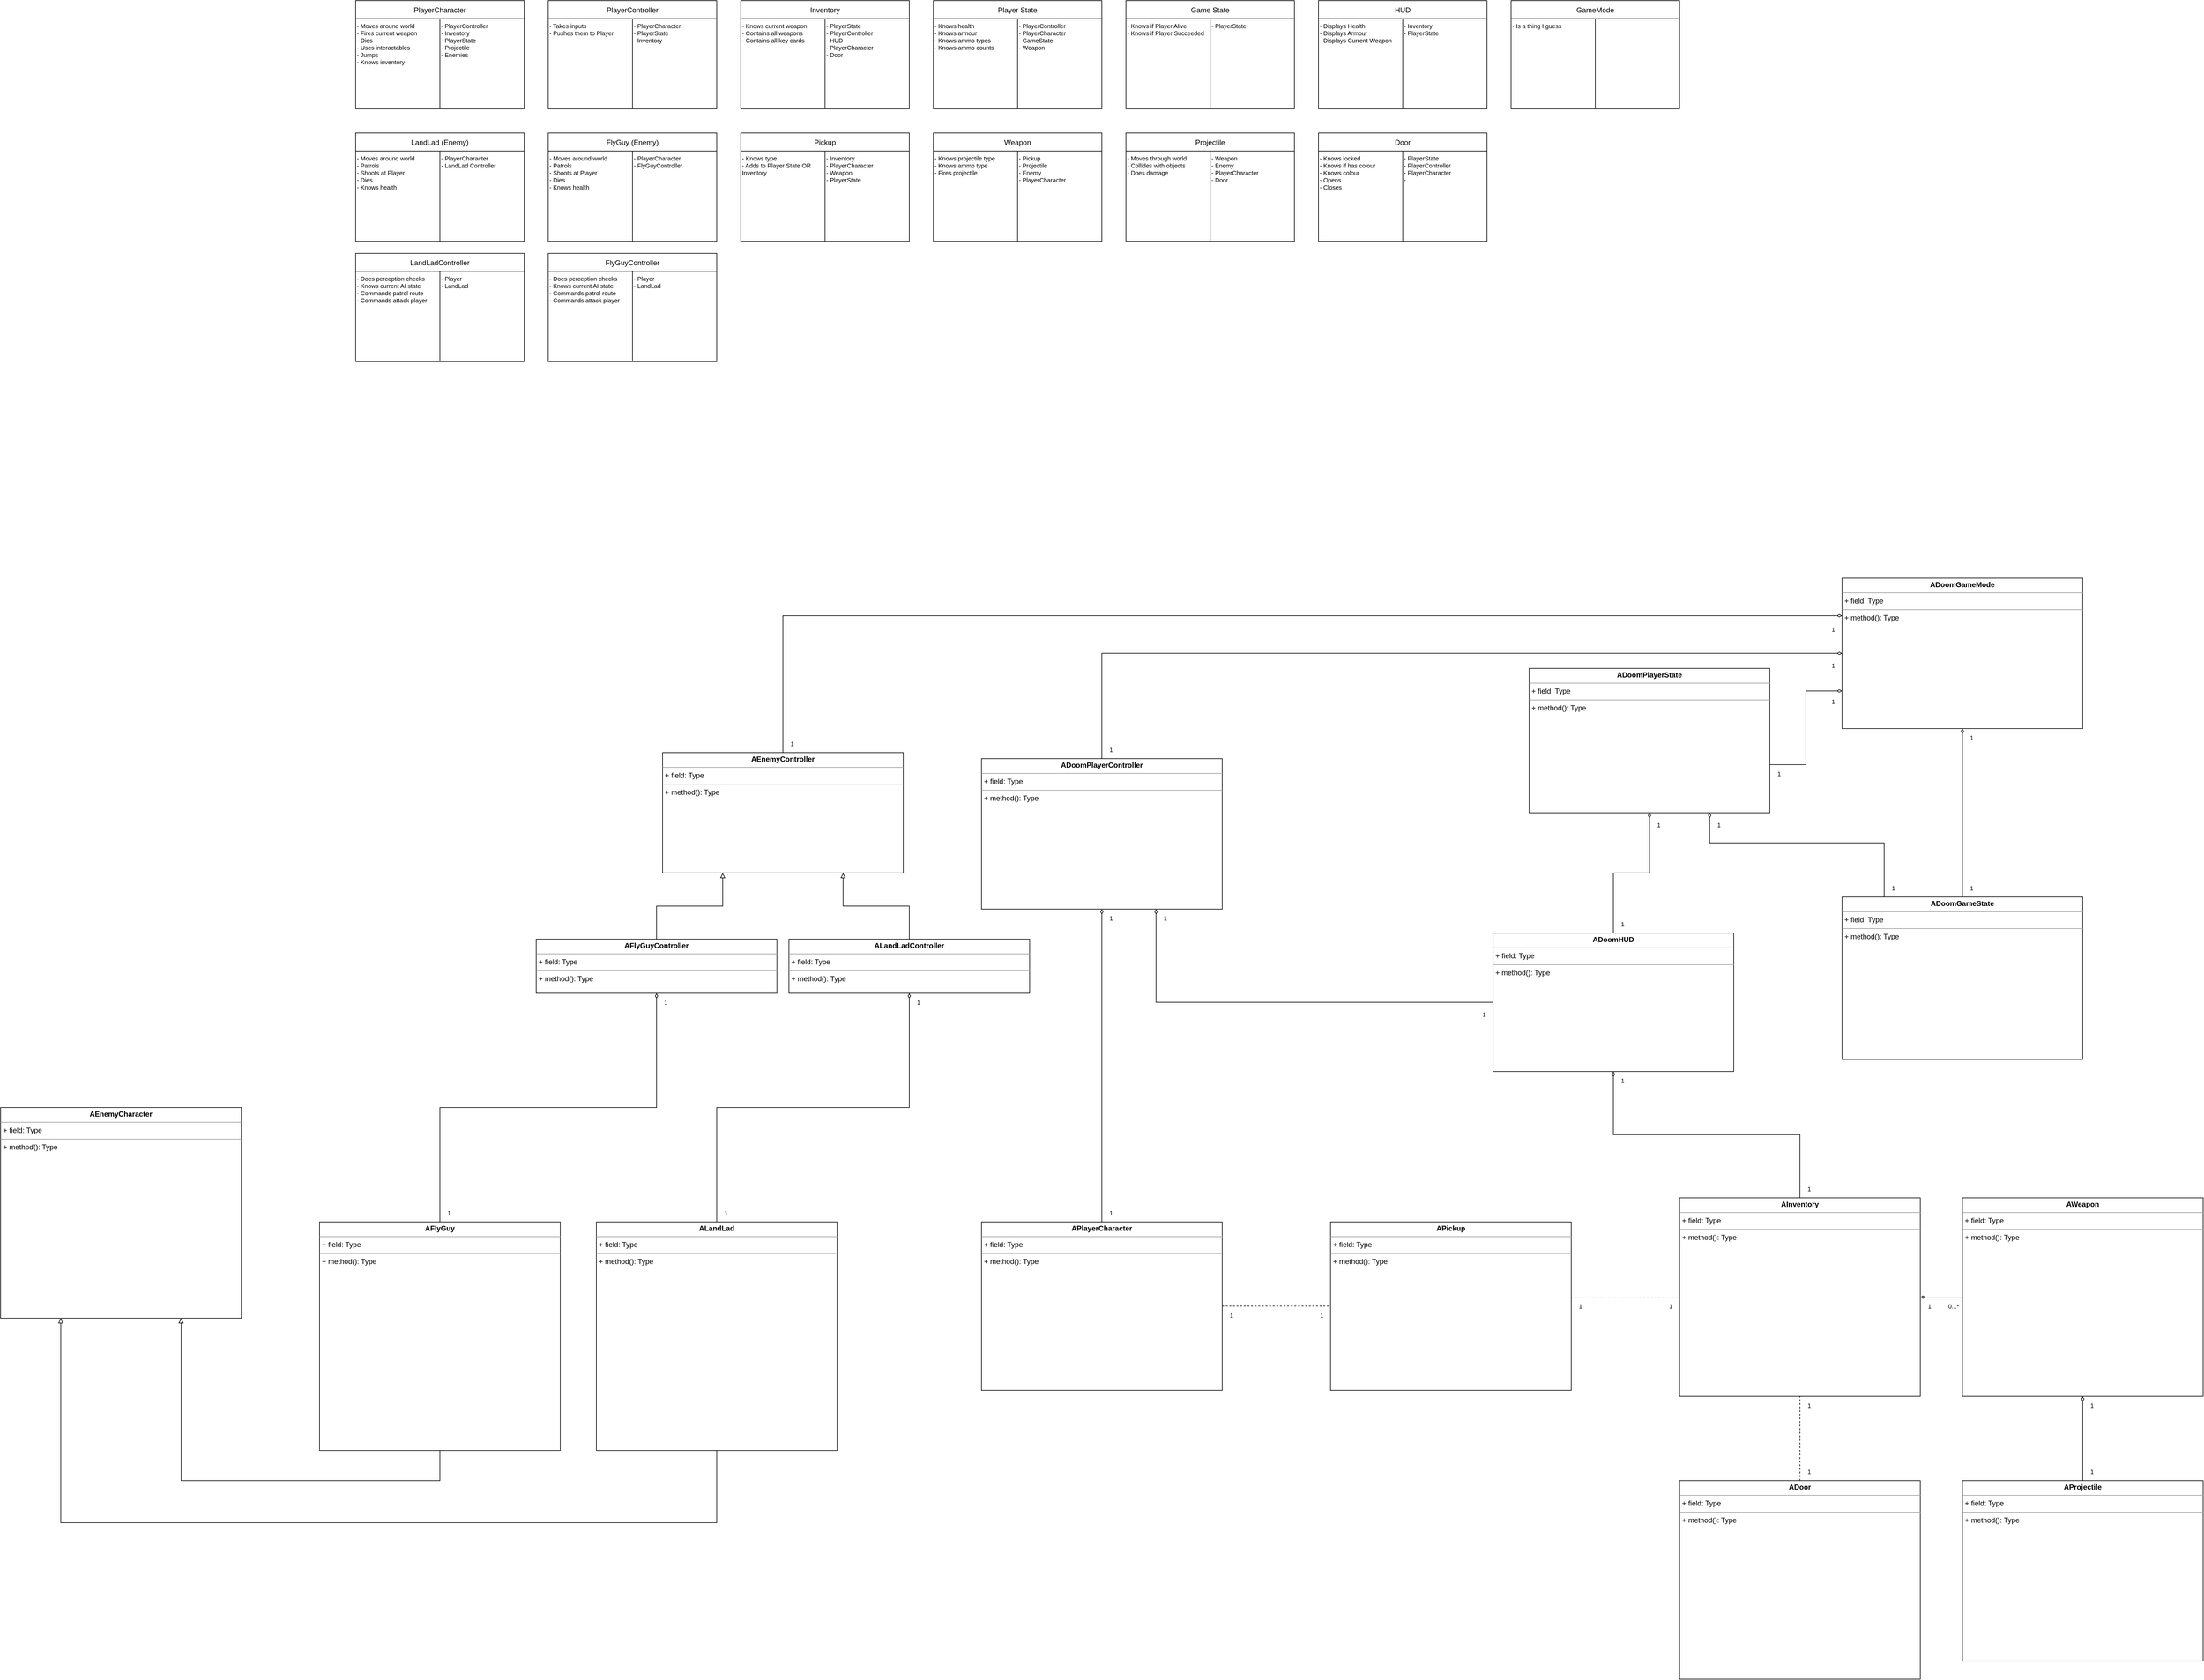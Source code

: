 <mxfile version="20.5.3" type="device"><diagram id="_YccMdDgVibpPT_6IQ4D" name="Page-1"><mxGraphModel dx="2912" dy="2189" grid="1" gridSize="10" guides="1" tooltips="1" connect="1" arrows="1" fold="1" page="1" pageScale="1" pageWidth="850" pageHeight="1100" math="0" shadow="0"><root><mxCell id="0"/><mxCell id="1" parent="0"/><mxCell id="w7ULzrGKjU1Iq_UqyiI_-1" value="PlayerCharacter" style="shape=table;startSize=30;container=1;collapsible=0;childLayout=tableLayout;" vertex="1" parent="1"><mxGeometry x="90" y="-480" width="280" height="180" as="geometry"/></mxCell><mxCell id="w7ULzrGKjU1Iq_UqyiI_-2" value="" style="shape=tableRow;horizontal=0;startSize=0;swimlaneHead=0;swimlaneBody=0;top=0;left=0;bottom=0;right=0;collapsible=0;dropTarget=0;fillColor=none;points=[[0,0.5],[1,0.5]];portConstraint=eastwest;" vertex="1" parent="w7ULzrGKjU1Iq_UqyiI_-1"><mxGeometry y="30" width="280" height="150" as="geometry"/></mxCell><mxCell id="w7ULzrGKjU1Iq_UqyiI_-3" value="- Moves around world&lt;br&gt;- Fires current weapon&lt;br&gt;- Dies&lt;br&gt;- Uses interactables&lt;br&gt;- Jumps&lt;br&gt;- Knows inventory" style="shape=partialRectangle;html=1;whiteSpace=wrap;connectable=0;overflow=hidden;fillColor=none;top=0;left=0;bottom=0;right=0;pointerEvents=1;align=left;verticalAlign=top;fontSize=10;" vertex="1" parent="w7ULzrGKjU1Iq_UqyiI_-2"><mxGeometry width="140" height="150" as="geometry"><mxRectangle width="140" height="150" as="alternateBounds"/></mxGeometry></mxCell><mxCell id="w7ULzrGKjU1Iq_UqyiI_-4" value="- PlayerController&lt;br&gt;- Inventory&lt;br&gt;- PlayerState&lt;br&gt;- Projectile&lt;br&gt;- Enemies" style="shape=partialRectangle;html=1;whiteSpace=wrap;connectable=0;overflow=hidden;fillColor=none;top=0;left=0;bottom=0;right=0;pointerEvents=1;verticalAlign=top;align=left;fontSize=10;" vertex="1" parent="w7ULzrGKjU1Iq_UqyiI_-2"><mxGeometry x="140" width="140" height="150" as="geometry"><mxRectangle width="140" height="150" as="alternateBounds"/></mxGeometry></mxCell><mxCell id="w7ULzrGKjU1Iq_UqyiI_-5" value="Inventory" style="shape=table;startSize=30;container=1;collapsible=0;childLayout=tableLayout;" vertex="1" parent="1"><mxGeometry x="730" y="-480" width="280" height="180" as="geometry"/></mxCell><mxCell id="w7ULzrGKjU1Iq_UqyiI_-6" value="" style="shape=tableRow;horizontal=0;startSize=0;swimlaneHead=0;swimlaneBody=0;top=0;left=0;bottom=0;right=0;collapsible=0;dropTarget=0;fillColor=none;points=[[0,0.5],[1,0.5]];portConstraint=eastwest;" vertex="1" parent="w7ULzrGKjU1Iq_UqyiI_-5"><mxGeometry y="30" width="280" height="150" as="geometry"/></mxCell><mxCell id="w7ULzrGKjU1Iq_UqyiI_-7" value="- Knows current weapon&lt;br&gt;- Contains all weapons&lt;br&gt;- Contains all key cards" style="shape=partialRectangle;html=1;whiteSpace=wrap;connectable=0;overflow=hidden;fillColor=none;top=0;left=0;bottom=0;right=0;pointerEvents=1;align=left;verticalAlign=top;fontSize=10;" vertex="1" parent="w7ULzrGKjU1Iq_UqyiI_-6"><mxGeometry width="140" height="150" as="geometry"><mxRectangle width="140" height="150" as="alternateBounds"/></mxGeometry></mxCell><mxCell id="w7ULzrGKjU1Iq_UqyiI_-8" value="- PlayerState&lt;br&gt;- PlayerController&lt;br&gt;- HUD&lt;br&gt;- PlayerCharacter&lt;br&gt;- Door" style="shape=partialRectangle;html=1;whiteSpace=wrap;connectable=0;overflow=hidden;fillColor=none;top=0;left=0;bottom=0;right=0;pointerEvents=1;verticalAlign=top;align=left;fontSize=10;" vertex="1" parent="w7ULzrGKjU1Iq_UqyiI_-6"><mxGeometry x="140" width="140" height="150" as="geometry"><mxRectangle width="140" height="150" as="alternateBounds"/></mxGeometry></mxCell><mxCell id="w7ULzrGKjU1Iq_UqyiI_-9" value="Player State" style="shape=table;startSize=30;container=1;collapsible=0;childLayout=tableLayout;" vertex="1" parent="1"><mxGeometry x="1050" y="-480" width="280" height="180" as="geometry"/></mxCell><mxCell id="w7ULzrGKjU1Iq_UqyiI_-10" value="" style="shape=tableRow;horizontal=0;startSize=0;swimlaneHead=0;swimlaneBody=0;top=0;left=0;bottom=0;right=0;collapsible=0;dropTarget=0;fillColor=none;points=[[0,0.5],[1,0.5]];portConstraint=eastwest;" vertex="1" parent="w7ULzrGKjU1Iq_UqyiI_-9"><mxGeometry y="30" width="280" height="150" as="geometry"/></mxCell><mxCell id="w7ULzrGKjU1Iq_UqyiI_-11" value="- Knows health&lt;br&gt;- Knows armour&lt;br&gt;- Knows ammo types&lt;br&gt;- Knows ammo counts" style="shape=partialRectangle;html=1;whiteSpace=wrap;connectable=0;overflow=hidden;fillColor=none;top=0;left=0;bottom=0;right=0;pointerEvents=1;align=left;verticalAlign=top;fontSize=10;" vertex="1" parent="w7ULzrGKjU1Iq_UqyiI_-10"><mxGeometry width="140" height="150" as="geometry"><mxRectangle width="140" height="150" as="alternateBounds"/></mxGeometry></mxCell><mxCell id="w7ULzrGKjU1Iq_UqyiI_-12" value="- PlayerController&lt;br&gt;- PlayerCharacter&lt;br&gt;- GameState&lt;br&gt;- Weapon" style="shape=partialRectangle;html=1;whiteSpace=wrap;connectable=0;overflow=hidden;fillColor=none;top=0;left=0;bottom=0;right=0;pointerEvents=1;verticalAlign=top;align=left;fontSize=10;" vertex="1" parent="w7ULzrGKjU1Iq_UqyiI_-10"><mxGeometry x="140" width="140" height="150" as="geometry"><mxRectangle width="140" height="150" as="alternateBounds"/></mxGeometry></mxCell><mxCell id="w7ULzrGKjU1Iq_UqyiI_-13" value="Game State" style="shape=table;startSize=30;container=1;collapsible=0;childLayout=tableLayout;" vertex="1" parent="1"><mxGeometry x="1370" y="-480" width="280" height="180" as="geometry"/></mxCell><mxCell id="w7ULzrGKjU1Iq_UqyiI_-14" value="" style="shape=tableRow;horizontal=0;startSize=0;swimlaneHead=0;swimlaneBody=0;top=0;left=0;bottom=0;right=0;collapsible=0;dropTarget=0;fillColor=none;points=[[0,0.5],[1,0.5]];portConstraint=eastwest;" vertex="1" parent="w7ULzrGKjU1Iq_UqyiI_-13"><mxGeometry y="30" width="280" height="150" as="geometry"/></mxCell><mxCell id="w7ULzrGKjU1Iq_UqyiI_-15" value="- Knows if Player Alive&lt;br&gt;- Knows if Player Succeeded" style="shape=partialRectangle;html=1;whiteSpace=wrap;connectable=0;overflow=hidden;fillColor=none;top=0;left=0;bottom=0;right=0;pointerEvents=1;align=left;verticalAlign=top;fontSize=10;" vertex="1" parent="w7ULzrGKjU1Iq_UqyiI_-14"><mxGeometry width="140" height="150" as="geometry"><mxRectangle width="140" height="150" as="alternateBounds"/></mxGeometry></mxCell><mxCell id="w7ULzrGKjU1Iq_UqyiI_-16" value="- PlayerState" style="shape=partialRectangle;html=1;whiteSpace=wrap;connectable=0;overflow=hidden;fillColor=none;top=0;left=0;bottom=0;right=0;pointerEvents=1;verticalAlign=top;align=left;fontSize=10;" vertex="1" parent="w7ULzrGKjU1Iq_UqyiI_-14"><mxGeometry x="140" width="140" height="150" as="geometry"><mxRectangle width="140" height="150" as="alternateBounds"/></mxGeometry></mxCell><mxCell id="w7ULzrGKjU1Iq_UqyiI_-17" value="LandLad (Enemy)" style="shape=table;startSize=30;container=1;collapsible=0;childLayout=tableLayout;" vertex="1" parent="1"><mxGeometry x="90" y="-260" width="280" height="180" as="geometry"/></mxCell><mxCell id="w7ULzrGKjU1Iq_UqyiI_-18" value="" style="shape=tableRow;horizontal=0;startSize=0;swimlaneHead=0;swimlaneBody=0;top=0;left=0;bottom=0;right=0;collapsible=0;dropTarget=0;fillColor=none;points=[[0,0.5],[1,0.5]];portConstraint=eastwest;" vertex="1" parent="w7ULzrGKjU1Iq_UqyiI_-17"><mxGeometry y="30" width="280" height="150" as="geometry"/></mxCell><mxCell id="w7ULzrGKjU1Iq_UqyiI_-19" value="- Moves around world&lt;br&gt;- Patrols&lt;br&gt;- Shoots at Player&lt;br&gt;- Dies&lt;br&gt;- Knows health" style="shape=partialRectangle;html=1;whiteSpace=wrap;connectable=0;overflow=hidden;fillColor=none;top=0;left=0;bottom=0;right=0;pointerEvents=1;align=left;verticalAlign=top;fontSize=10;" vertex="1" parent="w7ULzrGKjU1Iq_UqyiI_-18"><mxGeometry width="140" height="150" as="geometry"><mxRectangle width="140" height="150" as="alternateBounds"/></mxGeometry></mxCell><mxCell id="w7ULzrGKjU1Iq_UqyiI_-20" value="- PlayerCharacter&lt;br&gt;- LandLad Controller" style="shape=partialRectangle;html=1;whiteSpace=wrap;connectable=0;overflow=hidden;fillColor=none;top=0;left=0;bottom=0;right=0;pointerEvents=1;verticalAlign=top;align=left;fontSize=10;" vertex="1" parent="w7ULzrGKjU1Iq_UqyiI_-18"><mxGeometry x="140" width="140" height="150" as="geometry"><mxRectangle width="140" height="150" as="alternateBounds"/></mxGeometry></mxCell><mxCell id="w7ULzrGKjU1Iq_UqyiI_-21" value="FlyGuy (Enemy)" style="shape=table;startSize=30;container=1;collapsible=0;childLayout=tableLayout;" vertex="1" parent="1"><mxGeometry x="410" y="-260" width="280" height="180" as="geometry"/></mxCell><mxCell id="w7ULzrGKjU1Iq_UqyiI_-22" value="" style="shape=tableRow;horizontal=0;startSize=0;swimlaneHead=0;swimlaneBody=0;top=0;left=0;bottom=0;right=0;collapsible=0;dropTarget=0;fillColor=none;points=[[0,0.5],[1,0.5]];portConstraint=eastwest;" vertex="1" parent="w7ULzrGKjU1Iq_UqyiI_-21"><mxGeometry y="30" width="280" height="150" as="geometry"/></mxCell><mxCell id="w7ULzrGKjU1Iq_UqyiI_-23" value="- Moves around world&lt;br&gt;- Patrols&lt;br&gt;- Shoots at Player&lt;br&gt;- Dies&lt;br&gt;- Knows health" style="shape=partialRectangle;html=1;whiteSpace=wrap;connectable=0;overflow=hidden;fillColor=none;top=0;left=0;bottom=0;right=0;pointerEvents=1;align=left;verticalAlign=top;fontSize=10;" vertex="1" parent="w7ULzrGKjU1Iq_UqyiI_-22"><mxGeometry width="140" height="150" as="geometry"><mxRectangle width="140" height="150" as="alternateBounds"/></mxGeometry></mxCell><mxCell id="w7ULzrGKjU1Iq_UqyiI_-24" value="- PlayerCharacter&lt;br&gt;- FlyGuyController" style="shape=partialRectangle;html=1;whiteSpace=wrap;connectable=0;overflow=hidden;fillColor=none;top=0;left=0;bottom=0;right=0;pointerEvents=1;verticalAlign=top;align=left;fontSize=10;" vertex="1" parent="w7ULzrGKjU1Iq_UqyiI_-22"><mxGeometry x="140" width="140" height="150" as="geometry"><mxRectangle width="140" height="150" as="alternateBounds"/></mxGeometry></mxCell><mxCell id="w7ULzrGKjU1Iq_UqyiI_-25" value="Pickup" style="shape=table;startSize=30;container=1;collapsible=0;childLayout=tableLayout;" vertex="1" parent="1"><mxGeometry x="730" y="-260" width="280" height="180" as="geometry"/></mxCell><mxCell id="w7ULzrGKjU1Iq_UqyiI_-26" value="" style="shape=tableRow;horizontal=0;startSize=0;swimlaneHead=0;swimlaneBody=0;top=0;left=0;bottom=0;right=0;collapsible=0;dropTarget=0;fillColor=none;points=[[0,0.5],[1,0.5]];portConstraint=eastwest;" vertex="1" parent="w7ULzrGKjU1Iq_UqyiI_-25"><mxGeometry y="30" width="280" height="150" as="geometry"/></mxCell><mxCell id="w7ULzrGKjU1Iq_UqyiI_-27" value="- Knows type&lt;br&gt;- Adds to Player State OR Inventory" style="shape=partialRectangle;html=1;whiteSpace=wrap;connectable=0;overflow=hidden;fillColor=none;top=0;left=0;bottom=0;right=0;pointerEvents=1;align=left;verticalAlign=top;fontSize=10;" vertex="1" parent="w7ULzrGKjU1Iq_UqyiI_-26"><mxGeometry width="140" height="150" as="geometry"><mxRectangle width="140" height="150" as="alternateBounds"/></mxGeometry></mxCell><mxCell id="w7ULzrGKjU1Iq_UqyiI_-28" value="- Inventory&lt;br&gt;- PlayerCharacter&lt;br&gt;- Weapon&lt;br&gt;- PlayerState" style="shape=partialRectangle;html=1;whiteSpace=wrap;connectable=0;overflow=hidden;fillColor=none;top=0;left=0;bottom=0;right=0;pointerEvents=1;verticalAlign=top;align=left;fontSize=10;" vertex="1" parent="w7ULzrGKjU1Iq_UqyiI_-26"><mxGeometry x="140" width="140" height="150" as="geometry"><mxRectangle width="140" height="150" as="alternateBounds"/></mxGeometry></mxCell><mxCell id="w7ULzrGKjU1Iq_UqyiI_-29" value="HUD" style="shape=table;startSize=30;container=1;collapsible=0;childLayout=tableLayout;" vertex="1" parent="1"><mxGeometry x="1690" y="-480" width="280" height="180" as="geometry"/></mxCell><mxCell id="w7ULzrGKjU1Iq_UqyiI_-30" value="" style="shape=tableRow;horizontal=0;startSize=0;swimlaneHead=0;swimlaneBody=0;top=0;left=0;bottom=0;right=0;collapsible=0;dropTarget=0;fillColor=none;points=[[0,0.5],[1,0.5]];portConstraint=eastwest;" vertex="1" parent="w7ULzrGKjU1Iq_UqyiI_-29"><mxGeometry y="30" width="280" height="150" as="geometry"/></mxCell><mxCell id="w7ULzrGKjU1Iq_UqyiI_-31" value="- Displays Health&lt;br&gt;- Displays Armour&lt;br&gt;- Displays Current Weapon&lt;br&gt;" style="shape=partialRectangle;html=1;whiteSpace=wrap;connectable=0;overflow=hidden;fillColor=none;top=0;left=0;bottom=0;right=0;pointerEvents=1;align=left;verticalAlign=top;fontSize=10;" vertex="1" parent="w7ULzrGKjU1Iq_UqyiI_-30"><mxGeometry width="140" height="150" as="geometry"><mxRectangle width="140" height="150" as="alternateBounds"/></mxGeometry></mxCell><mxCell id="w7ULzrGKjU1Iq_UqyiI_-32" value="- Inventory&lt;br&gt;- PlayerState" style="shape=partialRectangle;html=1;whiteSpace=wrap;connectable=0;overflow=hidden;fillColor=none;top=0;left=0;bottom=0;right=0;pointerEvents=1;verticalAlign=top;align=left;fontSize=10;" vertex="1" parent="w7ULzrGKjU1Iq_UqyiI_-30"><mxGeometry x="140" width="140" height="150" as="geometry"><mxRectangle width="140" height="150" as="alternateBounds"/></mxGeometry></mxCell><mxCell id="w7ULzrGKjU1Iq_UqyiI_-33" value="Door" style="shape=table;startSize=30;container=1;collapsible=0;childLayout=tableLayout;" vertex="1" parent="1"><mxGeometry x="1690" y="-260" width="280" height="180" as="geometry"/></mxCell><mxCell id="w7ULzrGKjU1Iq_UqyiI_-34" value="" style="shape=tableRow;horizontal=0;startSize=0;swimlaneHead=0;swimlaneBody=0;top=0;left=0;bottom=0;right=0;collapsible=0;dropTarget=0;fillColor=none;points=[[0,0.5],[1,0.5]];portConstraint=eastwest;" vertex="1" parent="w7ULzrGKjU1Iq_UqyiI_-33"><mxGeometry y="30" width="280" height="150" as="geometry"/></mxCell><mxCell id="w7ULzrGKjU1Iq_UqyiI_-35" value="- Knows locked&lt;br&gt;- Knows if has colour&lt;br&gt;- Knows colour&lt;br&gt;- Opens&lt;br&gt;- Closes" style="shape=partialRectangle;html=1;whiteSpace=wrap;connectable=0;overflow=hidden;fillColor=none;top=0;left=0;bottom=0;right=0;pointerEvents=1;align=left;verticalAlign=top;fontSize=10;" vertex="1" parent="w7ULzrGKjU1Iq_UqyiI_-34"><mxGeometry width="140" height="150" as="geometry"><mxRectangle width="140" height="150" as="alternateBounds"/></mxGeometry></mxCell><mxCell id="w7ULzrGKjU1Iq_UqyiI_-36" value="- PlayerState&lt;br&gt;- PlayerController&lt;br&gt;- PlayerCharacter&lt;br&gt;-" style="shape=partialRectangle;html=1;whiteSpace=wrap;connectable=0;overflow=hidden;fillColor=none;top=0;left=0;bottom=0;right=0;pointerEvents=1;verticalAlign=top;align=left;fontSize=10;" vertex="1" parent="w7ULzrGKjU1Iq_UqyiI_-34"><mxGeometry x="140" width="140" height="150" as="geometry"><mxRectangle width="140" height="150" as="alternateBounds"/></mxGeometry></mxCell><mxCell id="w7ULzrGKjU1Iq_UqyiI_-37" value="LandLadController" style="shape=table;startSize=30;container=1;collapsible=0;childLayout=tableLayout;" vertex="1" parent="1"><mxGeometry x="90" y="-60" width="280" height="180" as="geometry"/></mxCell><mxCell id="w7ULzrGKjU1Iq_UqyiI_-38" value="" style="shape=tableRow;horizontal=0;startSize=0;swimlaneHead=0;swimlaneBody=0;top=0;left=0;bottom=0;right=0;collapsible=0;dropTarget=0;fillColor=none;points=[[0,0.5],[1,0.5]];portConstraint=eastwest;" vertex="1" parent="w7ULzrGKjU1Iq_UqyiI_-37"><mxGeometry y="30" width="280" height="150" as="geometry"/></mxCell><mxCell id="w7ULzrGKjU1Iq_UqyiI_-39" value="- Does perception checks&lt;br&gt;- Knows current AI state&lt;br&gt;- Commands patrol route&lt;br&gt;- Commands attack player" style="shape=partialRectangle;html=1;whiteSpace=wrap;connectable=0;overflow=hidden;fillColor=none;top=0;left=0;bottom=0;right=0;pointerEvents=1;align=left;verticalAlign=top;fontSize=10;" vertex="1" parent="w7ULzrGKjU1Iq_UqyiI_-38"><mxGeometry width="140" height="150" as="geometry"><mxRectangle width="140" height="150" as="alternateBounds"/></mxGeometry></mxCell><mxCell id="w7ULzrGKjU1Iq_UqyiI_-40" value="- Player&lt;br&gt;- LandLad" style="shape=partialRectangle;html=1;whiteSpace=wrap;connectable=0;overflow=hidden;fillColor=none;top=0;left=0;bottom=0;right=0;pointerEvents=1;verticalAlign=top;align=left;fontSize=10;" vertex="1" parent="w7ULzrGKjU1Iq_UqyiI_-38"><mxGeometry x="140" width="140" height="150" as="geometry"><mxRectangle width="140" height="150" as="alternateBounds"/></mxGeometry></mxCell><mxCell id="w7ULzrGKjU1Iq_UqyiI_-41" value="PlayerController" style="shape=table;startSize=30;container=1;collapsible=0;childLayout=tableLayout;" vertex="1" parent="1"><mxGeometry x="410" y="-480" width="280" height="180" as="geometry"/></mxCell><mxCell id="w7ULzrGKjU1Iq_UqyiI_-42" value="" style="shape=tableRow;horizontal=0;startSize=0;swimlaneHead=0;swimlaneBody=0;top=0;left=0;bottom=0;right=0;collapsible=0;dropTarget=0;fillColor=none;points=[[0,0.5],[1,0.5]];portConstraint=eastwest;" vertex="1" parent="w7ULzrGKjU1Iq_UqyiI_-41"><mxGeometry y="30" width="280" height="150" as="geometry"/></mxCell><mxCell id="w7ULzrGKjU1Iq_UqyiI_-43" value="- Takes inputs&lt;br&gt;- Pushes them to Player" style="shape=partialRectangle;html=1;whiteSpace=wrap;connectable=0;overflow=hidden;fillColor=none;top=0;left=0;bottom=0;right=0;pointerEvents=1;align=left;verticalAlign=top;fontSize=10;" vertex="1" parent="w7ULzrGKjU1Iq_UqyiI_-42"><mxGeometry width="140" height="150" as="geometry"><mxRectangle width="140" height="150" as="alternateBounds"/></mxGeometry></mxCell><mxCell id="w7ULzrGKjU1Iq_UqyiI_-44" value="- PlayerCharacter&lt;br&gt;- PlayerState&lt;br&gt;- Inventory" style="shape=partialRectangle;html=1;whiteSpace=wrap;connectable=0;overflow=hidden;fillColor=none;top=0;left=0;bottom=0;right=0;pointerEvents=1;verticalAlign=top;align=left;fontSize=10;" vertex="1" parent="w7ULzrGKjU1Iq_UqyiI_-42"><mxGeometry x="140" width="140" height="150" as="geometry"><mxRectangle width="140" height="150" as="alternateBounds"/></mxGeometry></mxCell><mxCell id="w7ULzrGKjU1Iq_UqyiI_-45" value="FlyGuyController" style="shape=table;startSize=30;container=1;collapsible=0;childLayout=tableLayout;" vertex="1" parent="1"><mxGeometry x="410" y="-60" width="280" height="180" as="geometry"/></mxCell><mxCell id="w7ULzrGKjU1Iq_UqyiI_-46" value="" style="shape=tableRow;horizontal=0;startSize=0;swimlaneHead=0;swimlaneBody=0;top=0;left=0;bottom=0;right=0;collapsible=0;dropTarget=0;fillColor=none;points=[[0,0.5],[1,0.5]];portConstraint=eastwest;" vertex="1" parent="w7ULzrGKjU1Iq_UqyiI_-45"><mxGeometry y="30" width="280" height="150" as="geometry"/></mxCell><mxCell id="w7ULzrGKjU1Iq_UqyiI_-47" value="- Does perception checks&lt;br&gt;- Knows current AI state&lt;br&gt;- Commands patrol route&lt;br&gt;- Commands attack player" style="shape=partialRectangle;html=1;whiteSpace=wrap;connectable=0;overflow=hidden;fillColor=none;top=0;left=0;bottom=0;right=0;pointerEvents=1;align=left;verticalAlign=top;fontSize=10;" vertex="1" parent="w7ULzrGKjU1Iq_UqyiI_-46"><mxGeometry width="140" height="150" as="geometry"><mxRectangle width="140" height="150" as="alternateBounds"/></mxGeometry></mxCell><mxCell id="w7ULzrGKjU1Iq_UqyiI_-48" value="- Player&lt;br&gt;- LandLad" style="shape=partialRectangle;html=1;whiteSpace=wrap;connectable=0;overflow=hidden;fillColor=none;top=0;left=0;bottom=0;right=0;pointerEvents=1;verticalAlign=top;align=left;fontSize=10;" vertex="1" parent="w7ULzrGKjU1Iq_UqyiI_-46"><mxGeometry x="140" width="140" height="150" as="geometry"><mxRectangle width="140" height="150" as="alternateBounds"/></mxGeometry></mxCell><mxCell id="w7ULzrGKjU1Iq_UqyiI_-49" value="Weapon" style="shape=table;startSize=30;container=1;collapsible=0;childLayout=tableLayout;" vertex="1" parent="1"><mxGeometry x="1050" y="-260" width="280" height="180" as="geometry"/></mxCell><mxCell id="w7ULzrGKjU1Iq_UqyiI_-50" value="" style="shape=tableRow;horizontal=0;startSize=0;swimlaneHead=0;swimlaneBody=0;top=0;left=0;bottom=0;right=0;collapsible=0;dropTarget=0;fillColor=none;points=[[0,0.5],[1,0.5]];portConstraint=eastwest;" vertex="1" parent="w7ULzrGKjU1Iq_UqyiI_-49"><mxGeometry y="30" width="280" height="150" as="geometry"/></mxCell><mxCell id="w7ULzrGKjU1Iq_UqyiI_-51" value="- Knows projectile type&lt;br&gt;- Knows ammo type&lt;br&gt;- Fires projectile" style="shape=partialRectangle;html=1;whiteSpace=wrap;connectable=0;overflow=hidden;fillColor=none;top=0;left=0;bottom=0;right=0;pointerEvents=1;align=left;verticalAlign=top;fontSize=10;" vertex="1" parent="w7ULzrGKjU1Iq_UqyiI_-50"><mxGeometry width="140" height="150" as="geometry"><mxRectangle width="140" height="150" as="alternateBounds"/></mxGeometry></mxCell><mxCell id="w7ULzrGKjU1Iq_UqyiI_-52" value="- Pickup&lt;br&gt;- Projectile&lt;br&gt;- Enemy&lt;br&gt;- PlayerCharacter" style="shape=partialRectangle;html=1;whiteSpace=wrap;connectable=0;overflow=hidden;fillColor=none;top=0;left=0;bottom=0;right=0;pointerEvents=1;verticalAlign=top;align=left;fontSize=10;" vertex="1" parent="w7ULzrGKjU1Iq_UqyiI_-50"><mxGeometry x="140" width="140" height="150" as="geometry"><mxRectangle width="140" height="150" as="alternateBounds"/></mxGeometry></mxCell><mxCell id="w7ULzrGKjU1Iq_UqyiI_-53" value="Projectile" style="shape=table;startSize=30;container=1;collapsible=0;childLayout=tableLayout;" vertex="1" parent="1"><mxGeometry x="1370" y="-260" width="280" height="180" as="geometry"/></mxCell><mxCell id="w7ULzrGKjU1Iq_UqyiI_-54" value="" style="shape=tableRow;horizontal=0;startSize=0;swimlaneHead=0;swimlaneBody=0;top=0;left=0;bottom=0;right=0;collapsible=0;dropTarget=0;fillColor=none;points=[[0,0.5],[1,0.5]];portConstraint=eastwest;" vertex="1" parent="w7ULzrGKjU1Iq_UqyiI_-53"><mxGeometry y="30" width="280" height="150" as="geometry"/></mxCell><mxCell id="w7ULzrGKjU1Iq_UqyiI_-55" value="- Moves through world&lt;br&gt;- Collides with objects&lt;br&gt;- Does damage" style="shape=partialRectangle;html=1;whiteSpace=wrap;connectable=0;overflow=hidden;fillColor=none;top=0;left=0;bottom=0;right=0;pointerEvents=1;align=left;verticalAlign=top;fontSize=10;" vertex="1" parent="w7ULzrGKjU1Iq_UqyiI_-54"><mxGeometry width="140" height="150" as="geometry"><mxRectangle width="140" height="150" as="alternateBounds"/></mxGeometry></mxCell><mxCell id="w7ULzrGKjU1Iq_UqyiI_-56" value="- Weapon&lt;br&gt;- Enemy&lt;br&gt;- PlayerCharacter&lt;br&gt;- Door" style="shape=partialRectangle;html=1;whiteSpace=wrap;connectable=0;overflow=hidden;fillColor=none;top=0;left=0;bottom=0;right=0;pointerEvents=1;verticalAlign=top;align=left;fontSize=10;" vertex="1" parent="w7ULzrGKjU1Iq_UqyiI_-54"><mxGeometry x="140" width="140" height="150" as="geometry"><mxRectangle width="140" height="150" as="alternateBounds"/></mxGeometry></mxCell><mxCell id="w7ULzrGKjU1Iq_UqyiI_-57" value="GameMode" style="shape=table;startSize=30;container=1;collapsible=0;childLayout=tableLayout;" vertex="1" parent="1"><mxGeometry x="2010" y="-480" width="280" height="180" as="geometry"/></mxCell><mxCell id="w7ULzrGKjU1Iq_UqyiI_-58" value="" style="shape=tableRow;horizontal=0;startSize=0;swimlaneHead=0;swimlaneBody=0;top=0;left=0;bottom=0;right=0;collapsible=0;dropTarget=0;fillColor=none;points=[[0,0.5],[1,0.5]];portConstraint=eastwest;" vertex="1" parent="w7ULzrGKjU1Iq_UqyiI_-57"><mxGeometry y="30" width="280" height="150" as="geometry"/></mxCell><mxCell id="w7ULzrGKjU1Iq_UqyiI_-59" value="- Is a thing I guess" style="shape=partialRectangle;html=1;whiteSpace=wrap;connectable=0;overflow=hidden;fillColor=none;top=0;left=0;bottom=0;right=0;pointerEvents=1;align=left;verticalAlign=top;fontSize=10;" vertex="1" parent="w7ULzrGKjU1Iq_UqyiI_-58"><mxGeometry width="140" height="150" as="geometry"><mxRectangle width="140" height="150" as="alternateBounds"/></mxGeometry></mxCell><mxCell id="w7ULzrGKjU1Iq_UqyiI_-60" value="" style="shape=partialRectangle;html=1;whiteSpace=wrap;connectable=0;overflow=hidden;fillColor=none;top=0;left=0;bottom=0;right=0;pointerEvents=1;verticalAlign=top;align=left;fontSize=10;" vertex="1" parent="w7ULzrGKjU1Iq_UqyiI_-58"><mxGeometry x="140" width="140" height="150" as="geometry"><mxRectangle width="140" height="150" as="alternateBounds"/></mxGeometry></mxCell><mxCell id="w7ULzrGKjU1Iq_UqyiI_-64" value="&lt;p style=&quot;margin:0px;margin-top:4px;text-align:center;&quot;&gt;&lt;b&gt;ADoomGameMode&lt;/b&gt;&lt;/p&gt;&lt;hr size=&quot;1&quot;&gt;&lt;p style=&quot;margin:0px;margin-left:4px;&quot;&gt;+ field: Type&lt;/p&gt;&lt;hr size=&quot;1&quot;&gt;&lt;p style=&quot;margin:0px;margin-left:4px;&quot;&gt;+ method(): Type&lt;/p&gt;" style="verticalAlign=top;align=left;overflow=fill;fontSize=12;fontFamily=Helvetica;html=1;" vertex="1" parent="1"><mxGeometry x="2560" y="480" width="400" height="250" as="geometry"/></mxCell><mxCell id="w7ULzrGKjU1Iq_UqyiI_-98" style="edgeStyle=orthogonalEdgeStyle;rounded=0;orthogonalLoop=1;jettySize=auto;html=1;entryX=0.5;entryY=1;entryDx=0;entryDy=0;fontSize=10;endArrow=diamondThin;endFill=0;" edge="1" parent="1" source="w7ULzrGKjU1Iq_UqyiI_-65" target="w7ULzrGKjU1Iq_UqyiI_-66"><mxGeometry relative="1" as="geometry"/></mxCell><mxCell id="w7ULzrGKjU1Iq_UqyiI_-113" style="edgeStyle=orthogonalEdgeStyle;rounded=0;orthogonalLoop=1;jettySize=auto;html=1;entryX=0;entryY=0.5;entryDx=0;entryDy=0;fontSize=10;endArrow=none;endFill=0;dashed=1;" edge="1" parent="1" source="w7ULzrGKjU1Iq_UqyiI_-65" target="w7ULzrGKjU1Iq_UqyiI_-74"><mxGeometry relative="1" as="geometry"/></mxCell><mxCell id="w7ULzrGKjU1Iq_UqyiI_-65" value="&lt;p style=&quot;margin:0px;margin-top:4px;text-align:center;&quot;&gt;&lt;b&gt;APlayerCharacter&lt;/b&gt;&lt;/p&gt;&lt;hr size=&quot;1&quot;&gt;&lt;p style=&quot;margin:0px;margin-left:4px;&quot;&gt;+ field: Type&lt;/p&gt;&lt;hr size=&quot;1&quot;&gt;&lt;p style=&quot;margin:0px;margin-left:4px;&quot;&gt;+ method(): Type&lt;/p&gt;" style="verticalAlign=top;align=left;overflow=fill;fontSize=12;fontFamily=Helvetica;html=1;" vertex="1" parent="1"><mxGeometry x="1130" y="1550" width="400" height="280" as="geometry"/></mxCell><mxCell id="w7ULzrGKjU1Iq_UqyiI_-105" style="edgeStyle=orthogonalEdgeStyle;rounded=0;orthogonalLoop=1;jettySize=auto;html=1;entryX=0;entryY=0.5;entryDx=0;entryDy=0;fontSize=10;endArrow=diamondThin;endFill=0;" edge="1" parent="1" source="w7ULzrGKjU1Iq_UqyiI_-66" target="w7ULzrGKjU1Iq_UqyiI_-64"><mxGeometry relative="1" as="geometry"><Array as="points"><mxPoint x="1330" y="605"/></Array></mxGeometry></mxCell><mxCell id="w7ULzrGKjU1Iq_UqyiI_-66" value="&lt;p style=&quot;margin:0px;margin-top:4px;text-align:center;&quot;&gt;&lt;b&gt;ADoomPlayerController&lt;/b&gt;&lt;/p&gt;&lt;hr size=&quot;1&quot;&gt;&lt;p style=&quot;margin:0px;margin-left:4px;&quot;&gt;+ field: Type&lt;/p&gt;&lt;hr size=&quot;1&quot;&gt;&lt;p style=&quot;margin:0px;margin-left:4px;&quot;&gt;+ method(): Type&lt;/p&gt;" style="verticalAlign=top;align=left;overflow=fill;fontSize=12;fontFamily=Helvetica;html=1;" vertex="1" parent="1"><mxGeometry x="1130" y="780" width="400" height="250" as="geometry"/></mxCell><mxCell id="w7ULzrGKjU1Iq_UqyiI_-87" style="edgeStyle=orthogonalEdgeStyle;rounded=0;orthogonalLoop=1;jettySize=auto;html=1;entryX=0;entryY=0.75;entryDx=0;entryDy=0;fontSize=10;endArrow=diamondThin;endFill=0;" edge="1" parent="1" source="w7ULzrGKjU1Iq_UqyiI_-67" target="w7ULzrGKjU1Iq_UqyiI_-64"><mxGeometry relative="1" as="geometry"><Array as="points"><mxPoint x="2500" y="790"/><mxPoint x="2500" y="668"/></Array></mxGeometry></mxCell><mxCell id="w7ULzrGKjU1Iq_UqyiI_-67" value="&lt;p style=&quot;margin:0px;margin-top:4px;text-align:center;&quot;&gt;&lt;b&gt;ADoomPlayerState&lt;/b&gt;&lt;/p&gt;&lt;hr size=&quot;1&quot;&gt;&lt;p style=&quot;margin:0px;margin-left:4px;&quot;&gt;+ field: Type&lt;/p&gt;&lt;hr size=&quot;1&quot;&gt;&lt;p style=&quot;margin:0px;margin-left:4px;&quot;&gt;+ method(): Type&lt;/p&gt;" style="verticalAlign=top;align=left;overflow=fill;fontSize=12;fontFamily=Helvetica;html=1;" vertex="1" parent="1"><mxGeometry x="2040" y="630" width="400" height="240" as="geometry"/></mxCell><mxCell id="w7ULzrGKjU1Iq_UqyiI_-84" style="edgeStyle=orthogonalEdgeStyle;rounded=0;orthogonalLoop=1;jettySize=auto;html=1;fontSize=10;endArrow=diamondThin;endFill=0;" edge="1" parent="1" source="w7ULzrGKjU1Iq_UqyiI_-68" target="w7ULzrGKjU1Iq_UqyiI_-64"><mxGeometry relative="1" as="geometry"/></mxCell><mxCell id="w7ULzrGKjU1Iq_UqyiI_-151" style="edgeStyle=orthogonalEdgeStyle;rounded=0;orthogonalLoop=1;jettySize=auto;html=1;entryX=0.75;entryY=1;entryDx=0;entryDy=0;fontSize=10;endArrow=diamondThin;endFill=0;" edge="1" parent="1" source="w7ULzrGKjU1Iq_UqyiI_-68" target="w7ULzrGKjU1Iq_UqyiI_-67"><mxGeometry relative="1" as="geometry"><Array as="points"><mxPoint x="2630" y="920"/><mxPoint x="2340" y="920"/></Array></mxGeometry></mxCell><mxCell id="w7ULzrGKjU1Iq_UqyiI_-68" value="&lt;p style=&quot;margin:0px;margin-top:4px;text-align:center;&quot;&gt;&lt;b&gt;ADoomGameState&lt;/b&gt;&lt;/p&gt;&lt;hr size=&quot;1&quot;&gt;&lt;p style=&quot;margin:0px;margin-left:4px;&quot;&gt;+ field: Type&lt;/p&gt;&lt;hr size=&quot;1&quot;&gt;&lt;p style=&quot;margin:0px;margin-left:4px;&quot;&gt;+ method(): Type&lt;/p&gt;" style="verticalAlign=top;align=left;overflow=fill;fontSize=12;fontFamily=Helvetica;html=1;" vertex="1" parent="1"><mxGeometry x="2560" y="1010" width="400" height="270" as="geometry"/></mxCell><mxCell id="w7ULzrGKjU1Iq_UqyiI_-96" style="edgeStyle=orthogonalEdgeStyle;rounded=0;orthogonalLoop=1;jettySize=auto;html=1;fontSize=10;endArrow=diamondThin;endFill=0;" edge="1" parent="1" source="w7ULzrGKjU1Iq_UqyiI_-69" target="w7ULzrGKjU1Iq_UqyiI_-66"><mxGeometry relative="1" as="geometry"><Array as="points"><mxPoint x="1420" y="1185"/></Array></mxGeometry></mxCell><mxCell id="w7ULzrGKjU1Iq_UqyiI_-97" style="edgeStyle=orthogonalEdgeStyle;rounded=0;orthogonalLoop=1;jettySize=auto;html=1;fontSize=10;endArrow=diamondThin;endFill=0;" edge="1" parent="1" source="w7ULzrGKjU1Iq_UqyiI_-69" target="w7ULzrGKjU1Iq_UqyiI_-67"><mxGeometry relative="1" as="geometry"/></mxCell><mxCell id="w7ULzrGKjU1Iq_UqyiI_-69" value="&lt;p style=&quot;margin:0px;margin-top:4px;text-align:center;&quot;&gt;&lt;b&gt;ADoomHUD&lt;/b&gt;&lt;/p&gt;&lt;hr size=&quot;1&quot;&gt;&lt;p style=&quot;margin:0px;margin-left:4px;&quot;&gt;+ field: Type&lt;/p&gt;&lt;hr size=&quot;1&quot;&gt;&lt;p style=&quot;margin:0px;margin-left:4px;&quot;&gt;+ method(): Type&lt;/p&gt;" style="verticalAlign=top;align=left;overflow=fill;fontSize=12;fontFamily=Helvetica;html=1;" vertex="1" parent="1"><mxGeometry x="1980" y="1070" width="400" height="230" as="geometry"/></mxCell><mxCell id="w7ULzrGKjU1Iq_UqyiI_-70" value="&lt;p style=&quot;margin:0px;margin-top:4px;text-align:center;&quot;&gt;&lt;b&gt;AEnemyCharacter&lt;/b&gt;&lt;/p&gt;&lt;hr size=&quot;1&quot;&gt;&lt;p style=&quot;margin:0px;margin-left:4px;&quot;&gt;+ field: Type&lt;/p&gt;&lt;hr size=&quot;1&quot;&gt;&lt;p style=&quot;margin:0px;margin-left:4px;&quot;&gt;+ method(): Type&lt;/p&gt;" style="verticalAlign=top;align=left;overflow=fill;fontSize=12;fontFamily=Helvetica;html=1;" vertex="1" parent="1"><mxGeometry x="-500" y="1360" width="400" height="350" as="geometry"/></mxCell><mxCell id="w7ULzrGKjU1Iq_UqyiI_-110" style="edgeStyle=orthogonalEdgeStyle;rounded=0;orthogonalLoop=1;jettySize=auto;html=1;entryX=0.5;entryY=1;entryDx=0;entryDy=0;fontSize=10;endArrow=diamondThin;endFill=0;" edge="1" parent="1" source="w7ULzrGKjU1Iq_UqyiI_-71" target="w7ULzrGKjU1Iq_UqyiI_-77"><mxGeometry relative="1" as="geometry"/></mxCell><mxCell id="w7ULzrGKjU1Iq_UqyiI_-131" style="edgeStyle=orthogonalEdgeStyle;rounded=0;orthogonalLoop=1;jettySize=auto;html=1;entryX=0.25;entryY=1;entryDx=0;entryDy=0;fontSize=10;endArrow=block;endFill=0;" edge="1" parent="1" source="w7ULzrGKjU1Iq_UqyiI_-71" target="w7ULzrGKjU1Iq_UqyiI_-70"><mxGeometry relative="1" as="geometry"><Array as="points"><mxPoint x="690" y="2050"/><mxPoint x="-400" y="2050"/></Array></mxGeometry></mxCell><mxCell id="w7ULzrGKjU1Iq_UqyiI_-71" value="&lt;p style=&quot;margin:0px;margin-top:4px;text-align:center;&quot;&gt;&lt;b&gt;ALandLad&lt;/b&gt;&lt;/p&gt;&lt;hr size=&quot;1&quot;&gt;&lt;p style=&quot;margin:0px;margin-left:4px;&quot;&gt;+ field: Type&lt;/p&gt;&lt;hr size=&quot;1&quot;&gt;&lt;p style=&quot;margin:0px;margin-left:4px;&quot;&gt;+ method(): Type&lt;/p&gt;" style="verticalAlign=top;align=left;overflow=fill;fontSize=12;fontFamily=Helvetica;html=1;" vertex="1" parent="1"><mxGeometry x="490" y="1550" width="400" height="380" as="geometry"/></mxCell><mxCell id="w7ULzrGKjU1Iq_UqyiI_-109" style="edgeStyle=orthogonalEdgeStyle;rounded=0;orthogonalLoop=1;jettySize=auto;html=1;fontSize=10;endArrow=diamondThin;endFill=0;" edge="1" parent="1" source="w7ULzrGKjU1Iq_UqyiI_-73" target="w7ULzrGKjU1Iq_UqyiI_-76"><mxGeometry relative="1" as="geometry"/></mxCell><mxCell id="w7ULzrGKjU1Iq_UqyiI_-132" style="edgeStyle=orthogonalEdgeStyle;rounded=0;orthogonalLoop=1;jettySize=auto;html=1;entryX=0.75;entryY=1;entryDx=0;entryDy=0;fontSize=10;endArrow=block;endFill=0;" edge="1" parent="1" source="w7ULzrGKjU1Iq_UqyiI_-73" target="w7ULzrGKjU1Iq_UqyiI_-70"><mxGeometry relative="1" as="geometry"><Array as="points"><mxPoint x="230" y="1980"/><mxPoint x="-200" y="1980"/></Array></mxGeometry></mxCell><mxCell id="w7ULzrGKjU1Iq_UqyiI_-73" value="&lt;p style=&quot;margin:0px;margin-top:4px;text-align:center;&quot;&gt;&lt;b&gt;AFlyGuy&lt;/b&gt;&lt;/p&gt;&lt;hr size=&quot;1&quot;&gt;&lt;p style=&quot;margin:0px;margin-left:4px;&quot;&gt;+ field: Type&lt;/p&gt;&lt;hr size=&quot;1&quot;&gt;&lt;p style=&quot;margin:0px;margin-left:4px;&quot;&gt;+ method(): Type&lt;/p&gt;" style="verticalAlign=top;align=left;overflow=fill;fontSize=12;fontFamily=Helvetica;html=1;" vertex="1" parent="1"><mxGeometry x="30" y="1550" width="400" height="380" as="geometry"/></mxCell><mxCell id="w7ULzrGKjU1Iq_UqyiI_-103" style="edgeStyle=orthogonalEdgeStyle;rounded=0;orthogonalLoop=1;jettySize=auto;html=1;fontSize=10;endArrow=none;endFill=0;entryX=0;entryY=0.5;entryDx=0;entryDy=0;dashed=1;" edge="1" parent="1" source="w7ULzrGKjU1Iq_UqyiI_-74" target="w7ULzrGKjU1Iq_UqyiI_-82"><mxGeometry relative="1" as="geometry"><mxPoint x="2480" y="1330" as="targetPoint"/><Array as="points"><mxPoint x="2180" y="1675"/><mxPoint x="2180" y="1675"/></Array></mxGeometry></mxCell><mxCell id="w7ULzrGKjU1Iq_UqyiI_-74" value="&lt;p style=&quot;margin:0px;margin-top:4px;text-align:center;&quot;&gt;&lt;b&gt;APickup&lt;/b&gt;&lt;/p&gt;&lt;hr size=&quot;1&quot;&gt;&lt;p style=&quot;margin:0px;margin-left:4px;&quot;&gt;+ field: Type&lt;/p&gt;&lt;hr size=&quot;1&quot;&gt;&lt;p style=&quot;margin:0px;margin-left:4px;&quot;&gt;+ method(): Type&lt;/p&gt;" style="verticalAlign=top;align=left;overflow=fill;fontSize=12;fontFamily=Helvetica;html=1;" vertex="1" parent="1"><mxGeometry x="1710" y="1550" width="400" height="280" as="geometry"/></mxCell><mxCell id="w7ULzrGKjU1Iq_UqyiI_-136" style="edgeStyle=orthogonalEdgeStyle;rounded=0;orthogonalLoop=1;jettySize=auto;html=1;fontSize=10;endArrow=diamondThin;endFill=0;" edge="1" parent="1" source="w7ULzrGKjU1Iq_UqyiI_-75" target="w7ULzrGKjU1Iq_UqyiI_-82"><mxGeometry relative="1" as="geometry"/></mxCell><mxCell id="w7ULzrGKjU1Iq_UqyiI_-75" value="&lt;p style=&quot;margin:0px;margin-top:4px;text-align:center;&quot;&gt;&lt;b&gt;AWeapon&lt;/b&gt;&lt;/p&gt;&lt;hr size=&quot;1&quot;&gt;&lt;p style=&quot;margin:0px;margin-left:4px;&quot;&gt;+ field: Type&lt;/p&gt;&lt;hr size=&quot;1&quot;&gt;&lt;p style=&quot;margin:0px;margin-left:4px;&quot;&gt;+ method(): Type&lt;/p&gt;" style="verticalAlign=top;align=left;overflow=fill;fontSize=12;fontFamily=Helvetica;html=1;" vertex="1" parent="1"><mxGeometry x="2760" y="1510" width="400" height="330" as="geometry"/></mxCell><mxCell id="w7ULzrGKjU1Iq_UqyiI_-134" style="edgeStyle=orthogonalEdgeStyle;rounded=0;orthogonalLoop=1;jettySize=auto;html=1;entryX=0.25;entryY=1;entryDx=0;entryDy=0;fontSize=10;endArrow=block;endFill=0;" edge="1" parent="1" source="w7ULzrGKjU1Iq_UqyiI_-76" target="w7ULzrGKjU1Iq_UqyiI_-106"><mxGeometry relative="1" as="geometry"/></mxCell><mxCell id="w7ULzrGKjU1Iq_UqyiI_-76" value="&lt;p style=&quot;margin:0px;margin-top:4px;text-align:center;&quot;&gt;&lt;b&gt;AFlyGuyController&lt;/b&gt;&lt;/p&gt;&lt;hr size=&quot;1&quot;&gt;&lt;p style=&quot;margin:0px;margin-left:4px;&quot;&gt;+ field: Type&lt;/p&gt;&lt;hr size=&quot;1&quot;&gt;&lt;p style=&quot;margin:0px;margin-left:4px;&quot;&gt;+ method(): Type&lt;/p&gt;" style="verticalAlign=top;align=left;overflow=fill;fontSize=12;fontFamily=Helvetica;html=1;" vertex="1" parent="1"><mxGeometry x="390" y="1080" width="400" height="90" as="geometry"/></mxCell><mxCell id="w7ULzrGKjU1Iq_UqyiI_-133" style="edgeStyle=orthogonalEdgeStyle;rounded=0;orthogonalLoop=1;jettySize=auto;html=1;entryX=0.75;entryY=1;entryDx=0;entryDy=0;fontSize=10;endArrow=block;endFill=0;" edge="1" parent="1" source="w7ULzrGKjU1Iq_UqyiI_-77" target="w7ULzrGKjU1Iq_UqyiI_-106"><mxGeometry relative="1" as="geometry"/></mxCell><mxCell id="w7ULzrGKjU1Iq_UqyiI_-77" value="&lt;p style=&quot;margin:0px;margin-top:4px;text-align:center;&quot;&gt;&lt;b&gt;ALandLadController&lt;/b&gt;&lt;/p&gt;&lt;hr size=&quot;1&quot;&gt;&lt;p style=&quot;margin:0px;margin-left:4px;&quot;&gt;+ field: Type&lt;/p&gt;&lt;hr size=&quot;1&quot;&gt;&lt;p style=&quot;margin:0px;margin-left:4px;&quot;&gt;+ method(): Type&lt;/p&gt;" style="verticalAlign=top;align=left;overflow=fill;fontSize=12;fontFamily=Helvetica;html=1;" vertex="1" parent="1"><mxGeometry x="810" y="1080" width="400" height="90" as="geometry"/></mxCell><mxCell id="w7ULzrGKjU1Iq_UqyiI_-102" style="edgeStyle=orthogonalEdgeStyle;rounded=0;orthogonalLoop=1;jettySize=auto;html=1;fontSize=10;endArrow=diamondThin;endFill=0;" edge="1" parent="1" source="w7ULzrGKjU1Iq_UqyiI_-78" target="w7ULzrGKjU1Iq_UqyiI_-75"><mxGeometry relative="1" as="geometry"/></mxCell><mxCell id="w7ULzrGKjU1Iq_UqyiI_-78" value="&lt;p style=&quot;margin:0px;margin-top:4px;text-align:center;&quot;&gt;&lt;b&gt;AProjectile&lt;/b&gt;&lt;/p&gt;&lt;hr size=&quot;1&quot;&gt;&lt;p style=&quot;margin:0px;margin-left:4px;&quot;&gt;+ field: Type&lt;/p&gt;&lt;hr size=&quot;1&quot;&gt;&lt;p style=&quot;margin:0px;margin-left:4px;&quot;&gt;+ method(): Type&lt;/p&gt;" style="verticalAlign=top;align=left;overflow=fill;fontSize=12;fontFamily=Helvetica;html=1;" vertex="1" parent="1"><mxGeometry x="2760" y="1980" width="400" height="300" as="geometry"/></mxCell><mxCell id="w7ULzrGKjU1Iq_UqyiI_-140" style="edgeStyle=orthogonalEdgeStyle;rounded=0;orthogonalLoop=1;jettySize=auto;html=1;fontSize=10;endArrow=none;endFill=0;dashed=1;" edge="1" parent="1" source="w7ULzrGKjU1Iq_UqyiI_-79" target="w7ULzrGKjU1Iq_UqyiI_-82"><mxGeometry relative="1" as="geometry"/></mxCell><mxCell id="w7ULzrGKjU1Iq_UqyiI_-79" value="&lt;p style=&quot;margin:0px;margin-top:4px;text-align:center;&quot;&gt;&lt;b&gt;ADoor&lt;/b&gt;&lt;/p&gt;&lt;hr size=&quot;1&quot;&gt;&lt;p style=&quot;margin:0px;margin-left:4px;&quot;&gt;+ field: Type&lt;/p&gt;&lt;hr size=&quot;1&quot;&gt;&lt;p style=&quot;margin:0px;margin-left:4px;&quot;&gt;+ method(): Type&lt;/p&gt;" style="verticalAlign=top;align=left;overflow=fill;fontSize=12;fontFamily=Helvetica;html=1;" vertex="1" parent="1"><mxGeometry x="2290" y="1980" width="400" height="330" as="geometry"/></mxCell><mxCell id="w7ULzrGKjU1Iq_UqyiI_-92" style="edgeStyle=orthogonalEdgeStyle;rounded=0;orthogonalLoop=1;jettySize=auto;html=1;fontSize=10;endArrow=diamondThin;endFill=0;" edge="1" parent="1" source="w7ULzrGKjU1Iq_UqyiI_-82" target="w7ULzrGKjU1Iq_UqyiI_-69"><mxGeometry relative="1" as="geometry"/></mxCell><mxCell id="w7ULzrGKjU1Iq_UqyiI_-82" value="&lt;p style=&quot;margin:0px;margin-top:4px;text-align:center;&quot;&gt;&lt;b&gt;AInventory&lt;/b&gt;&lt;/p&gt;&lt;hr size=&quot;1&quot;&gt;&lt;p style=&quot;margin:0px;margin-left:4px;&quot;&gt;+ field: Type&lt;/p&gt;&lt;hr size=&quot;1&quot;&gt;&lt;p style=&quot;margin:0px;margin-left:4px;&quot;&gt;+ method(): Type&lt;/p&gt;" style="verticalAlign=top;align=left;overflow=fill;fontSize=12;fontFamily=Helvetica;html=1;" vertex="1" parent="1"><mxGeometry x="2290" y="1510" width="400" height="330" as="geometry"/></mxCell><mxCell id="w7ULzrGKjU1Iq_UqyiI_-112" style="edgeStyle=orthogonalEdgeStyle;rounded=0;orthogonalLoop=1;jettySize=auto;html=1;entryX=0;entryY=0.25;entryDx=0;entryDy=0;fontSize=10;endArrow=diamondThin;endFill=0;" edge="1" parent="1" source="w7ULzrGKjU1Iq_UqyiI_-106" target="w7ULzrGKjU1Iq_UqyiI_-64"><mxGeometry relative="1" as="geometry"><Array as="points"><mxPoint x="800" y="543"/></Array></mxGeometry></mxCell><mxCell id="w7ULzrGKjU1Iq_UqyiI_-106" value="&lt;p style=&quot;margin:0px;margin-top:4px;text-align:center;&quot;&gt;&lt;b&gt;AEnemyController&lt;/b&gt;&lt;/p&gt;&lt;hr size=&quot;1&quot;&gt;&lt;p style=&quot;margin:0px;margin-left:4px;&quot;&gt;+ field: Type&lt;/p&gt;&lt;hr size=&quot;1&quot;&gt;&lt;p style=&quot;margin:0px;margin-left:4px;&quot;&gt;+ method(): Type&lt;/p&gt;" style="verticalAlign=top;align=left;overflow=fill;fontSize=12;fontFamily=Helvetica;html=1;" vertex="1" parent="1"><mxGeometry x="600" y="770" width="400" height="200" as="geometry"/></mxCell><mxCell id="w7ULzrGKjU1Iq_UqyiI_-137" value="1" style="text;html=1;align=center;verticalAlign=middle;resizable=0;points=[];autosize=1;strokeColor=none;fillColor=none;fontSize=10;" vertex="1" parent="1"><mxGeometry x="2690" y="1675" width="30" height="30" as="geometry"/></mxCell><mxCell id="w7ULzrGKjU1Iq_UqyiI_-139" value="0...*" style="text;html=1;align=center;verticalAlign=middle;resizable=0;points=[];autosize=1;strokeColor=none;fillColor=none;fontSize=10;" vertex="1" parent="1"><mxGeometry x="2725" y="1675" width="40" height="30" as="geometry"/></mxCell><mxCell id="w7ULzrGKjU1Iq_UqyiI_-141" value="1" style="text;html=1;align=center;verticalAlign=middle;resizable=0;points=[];autosize=1;strokeColor=none;fillColor=none;fontSize=10;" vertex="1" parent="1"><mxGeometry x="2490" y="1840" width="30" height="30" as="geometry"/></mxCell><mxCell id="w7ULzrGKjU1Iq_UqyiI_-142" value="1" style="text;html=1;align=center;verticalAlign=middle;resizable=0;points=[];autosize=1;strokeColor=none;fillColor=none;fontSize=10;" vertex="1" parent="1"><mxGeometry x="2490" y="1950" width="30" height="30" as="geometry"/></mxCell><mxCell id="w7ULzrGKjU1Iq_UqyiI_-143" value="1" style="text;html=1;align=center;verticalAlign=middle;resizable=0;points=[];autosize=1;strokeColor=none;fillColor=none;fontSize=10;" vertex="1" parent="1"><mxGeometry x="2490" y="1480" width="30" height="30" as="geometry"/></mxCell><mxCell id="w7ULzrGKjU1Iq_UqyiI_-144" value="1" style="text;html=1;align=center;verticalAlign=middle;resizable=0;points=[];autosize=1;strokeColor=none;fillColor=none;fontSize=10;" vertex="1" parent="1"><mxGeometry x="2180" y="1300" width="30" height="30" as="geometry"/></mxCell><mxCell id="w7ULzrGKjU1Iq_UqyiI_-145" value="1" style="text;html=1;align=center;verticalAlign=middle;resizable=0;points=[];autosize=1;strokeColor=none;fillColor=none;fontSize=10;" vertex="1" parent="1"><mxGeometry x="2240" y="875" width="30" height="30" as="geometry"/></mxCell><mxCell id="w7ULzrGKjU1Iq_UqyiI_-146" value="1" style="text;html=1;align=center;verticalAlign=middle;resizable=0;points=[];autosize=1;strokeColor=none;fillColor=none;fontSize=10;" vertex="1" parent="1"><mxGeometry x="2180" y="1040" width="30" height="30" as="geometry"/></mxCell><mxCell id="w7ULzrGKjU1Iq_UqyiI_-147" value="1" style="text;html=1;align=center;verticalAlign=middle;resizable=0;points=[];autosize=1;strokeColor=none;fillColor=none;fontSize=10;" vertex="1" parent="1"><mxGeometry x="2760" y="980" width="30" height="30" as="geometry"/></mxCell><mxCell id="w7ULzrGKjU1Iq_UqyiI_-148" value="1" style="text;html=1;align=center;verticalAlign=middle;resizable=0;points=[];autosize=1;strokeColor=none;fillColor=none;fontSize=10;" vertex="1" parent="1"><mxGeometry x="2760" y="730" width="30" height="30" as="geometry"/></mxCell><mxCell id="w7ULzrGKjU1Iq_UqyiI_-152" value="1" style="text;html=1;align=center;verticalAlign=middle;resizable=0;points=[];autosize=1;strokeColor=none;fillColor=none;fontSize=10;" vertex="1" parent="1"><mxGeometry x="2340" y="875" width="30" height="30" as="geometry"/></mxCell><mxCell id="w7ULzrGKjU1Iq_UqyiI_-153" value="1" style="text;html=1;align=center;verticalAlign=middle;resizable=0;points=[];autosize=1;strokeColor=none;fillColor=none;fontSize=10;" vertex="1" parent="1"><mxGeometry x="2630" y="980" width="30" height="30" as="geometry"/></mxCell><mxCell id="w7ULzrGKjU1Iq_UqyiI_-155" value="1" style="text;html=1;align=center;verticalAlign=middle;resizable=0;points=[];autosize=1;strokeColor=none;fillColor=none;fontSize=10;" vertex="1" parent="1"><mxGeometry x="1950" y="1190" width="30" height="30" as="geometry"/></mxCell><mxCell id="w7ULzrGKjU1Iq_UqyiI_-156" value="1" style="text;html=1;align=center;verticalAlign=middle;resizable=0;points=[];autosize=1;strokeColor=none;fillColor=none;fontSize=10;" vertex="1" parent="1"><mxGeometry x="1330" y="1030" width="30" height="30" as="geometry"/></mxCell><mxCell id="w7ULzrGKjU1Iq_UqyiI_-157" value="1" style="text;html=1;align=center;verticalAlign=middle;resizable=0;points=[];autosize=1;strokeColor=none;fillColor=none;fontSize=10;" vertex="1" parent="1"><mxGeometry x="1330" y="1520" width="30" height="30" as="geometry"/></mxCell><mxCell id="w7ULzrGKjU1Iq_UqyiI_-158" value="1" style="text;html=1;align=center;verticalAlign=middle;resizable=0;points=[];autosize=1;strokeColor=none;fillColor=none;fontSize=10;" vertex="1" parent="1"><mxGeometry x="1010" y="1170" width="30" height="30" as="geometry"/></mxCell><mxCell id="w7ULzrGKjU1Iq_UqyiI_-159" value="1" style="text;html=1;align=center;verticalAlign=middle;resizable=0;points=[];autosize=1;strokeColor=none;fillColor=none;fontSize=10;" vertex="1" parent="1"><mxGeometry x="690" y="1520" width="30" height="30" as="geometry"/></mxCell><mxCell id="w7ULzrGKjU1Iq_UqyiI_-160" value="1" style="text;html=1;align=center;verticalAlign=middle;resizable=0;points=[];autosize=1;strokeColor=none;fillColor=none;fontSize=10;" vertex="1" parent="1"><mxGeometry x="590" y="1170" width="30" height="30" as="geometry"/></mxCell><mxCell id="w7ULzrGKjU1Iq_UqyiI_-161" value="1" style="text;html=1;align=center;verticalAlign=middle;resizable=0;points=[];autosize=1;strokeColor=none;fillColor=none;fontSize=10;" vertex="1" parent="1"><mxGeometry x="230" y="1520" width="30" height="30" as="geometry"/></mxCell><mxCell id="w7ULzrGKjU1Iq_UqyiI_-165" value="1" style="text;html=1;align=center;verticalAlign=middle;resizable=0;points=[];autosize=1;strokeColor=none;fillColor=none;fontSize=10;" vertex="1" parent="1"><mxGeometry x="1330" y="750" width="30" height="30" as="geometry"/></mxCell><mxCell id="w7ULzrGKjU1Iq_UqyiI_-166" value="1" style="text;html=1;align=center;verticalAlign=middle;resizable=0;points=[];autosize=1;strokeColor=none;fillColor=none;fontSize=10;" vertex="1" parent="1"><mxGeometry x="2530" y="610" width="30" height="30" as="geometry"/></mxCell><mxCell id="w7ULzrGKjU1Iq_UqyiI_-167" value="1" style="text;html=1;align=center;verticalAlign=middle;resizable=0;points=[];autosize=1;strokeColor=none;fillColor=none;fontSize=10;" vertex="1" parent="1"><mxGeometry x="2530" y="670" width="30" height="30" as="geometry"/></mxCell><mxCell id="w7ULzrGKjU1Iq_UqyiI_-168" value="1" style="text;html=1;align=center;verticalAlign=middle;resizable=0;points=[];autosize=1;strokeColor=none;fillColor=none;fontSize=10;" vertex="1" parent="1"><mxGeometry x="2530" y="550" width="30" height="30" as="geometry"/></mxCell><mxCell id="w7ULzrGKjU1Iq_UqyiI_-169" value="1" style="text;html=1;align=center;verticalAlign=middle;resizable=0;points=[];autosize=1;strokeColor=none;fillColor=none;fontSize=10;" vertex="1" parent="1"><mxGeometry x="2440" y="790" width="30" height="30" as="geometry"/></mxCell><mxCell id="w7ULzrGKjU1Iq_UqyiI_-170" value="1" style="text;html=1;align=center;verticalAlign=middle;resizable=0;points=[];autosize=1;strokeColor=none;fillColor=none;fontSize=10;" vertex="1" parent="1"><mxGeometry x="800" y="740" width="30" height="30" as="geometry"/></mxCell><mxCell id="w7ULzrGKjU1Iq_UqyiI_-171" value="1" style="text;html=1;align=center;verticalAlign=middle;resizable=0;points=[];autosize=1;strokeColor=none;fillColor=none;fontSize=10;" vertex="1" parent="1"><mxGeometry x="2960" y="1840" width="30" height="30" as="geometry"/></mxCell><mxCell id="w7ULzrGKjU1Iq_UqyiI_-172" value="1" style="text;html=1;align=center;verticalAlign=middle;resizable=0;points=[];autosize=1;strokeColor=none;fillColor=none;fontSize=10;" vertex="1" parent="1"><mxGeometry x="2960" y="1950" width="30" height="30" as="geometry"/></mxCell><mxCell id="w7ULzrGKjU1Iq_UqyiI_-173" value="1" style="text;html=1;align=center;verticalAlign=middle;resizable=0;points=[];autosize=1;strokeColor=none;fillColor=none;fontSize=10;" vertex="1" parent="1"><mxGeometry x="2110" y="1675" width="30" height="30" as="geometry"/></mxCell><mxCell id="w7ULzrGKjU1Iq_UqyiI_-174" value="1" style="text;html=1;align=center;verticalAlign=middle;resizable=0;points=[];autosize=1;strokeColor=none;fillColor=none;fontSize=10;" vertex="1" parent="1"><mxGeometry x="2260" y="1675" width="30" height="30" as="geometry"/></mxCell><mxCell id="w7ULzrGKjU1Iq_UqyiI_-175" value="1" style="text;html=1;align=center;verticalAlign=middle;resizable=0;points=[];autosize=1;strokeColor=none;fillColor=none;fontSize=10;" vertex="1" parent="1"><mxGeometry x="1530" y="1690" width="30" height="30" as="geometry"/></mxCell><mxCell id="w7ULzrGKjU1Iq_UqyiI_-176" value="1" style="text;html=1;align=center;verticalAlign=middle;resizable=0;points=[];autosize=1;strokeColor=none;fillColor=none;fontSize=10;" vertex="1" parent="1"><mxGeometry x="1680" y="1690" width="30" height="30" as="geometry"/></mxCell><mxCell id="w7ULzrGKjU1Iq_UqyiI_-177" value="1" style="text;html=1;align=center;verticalAlign=middle;resizable=0;points=[];autosize=1;strokeColor=none;fillColor=none;fontSize=10;" vertex="1" parent="1"><mxGeometry x="1420" y="1030" width="30" height="30" as="geometry"/></mxCell></root></mxGraphModel></diagram></mxfile>